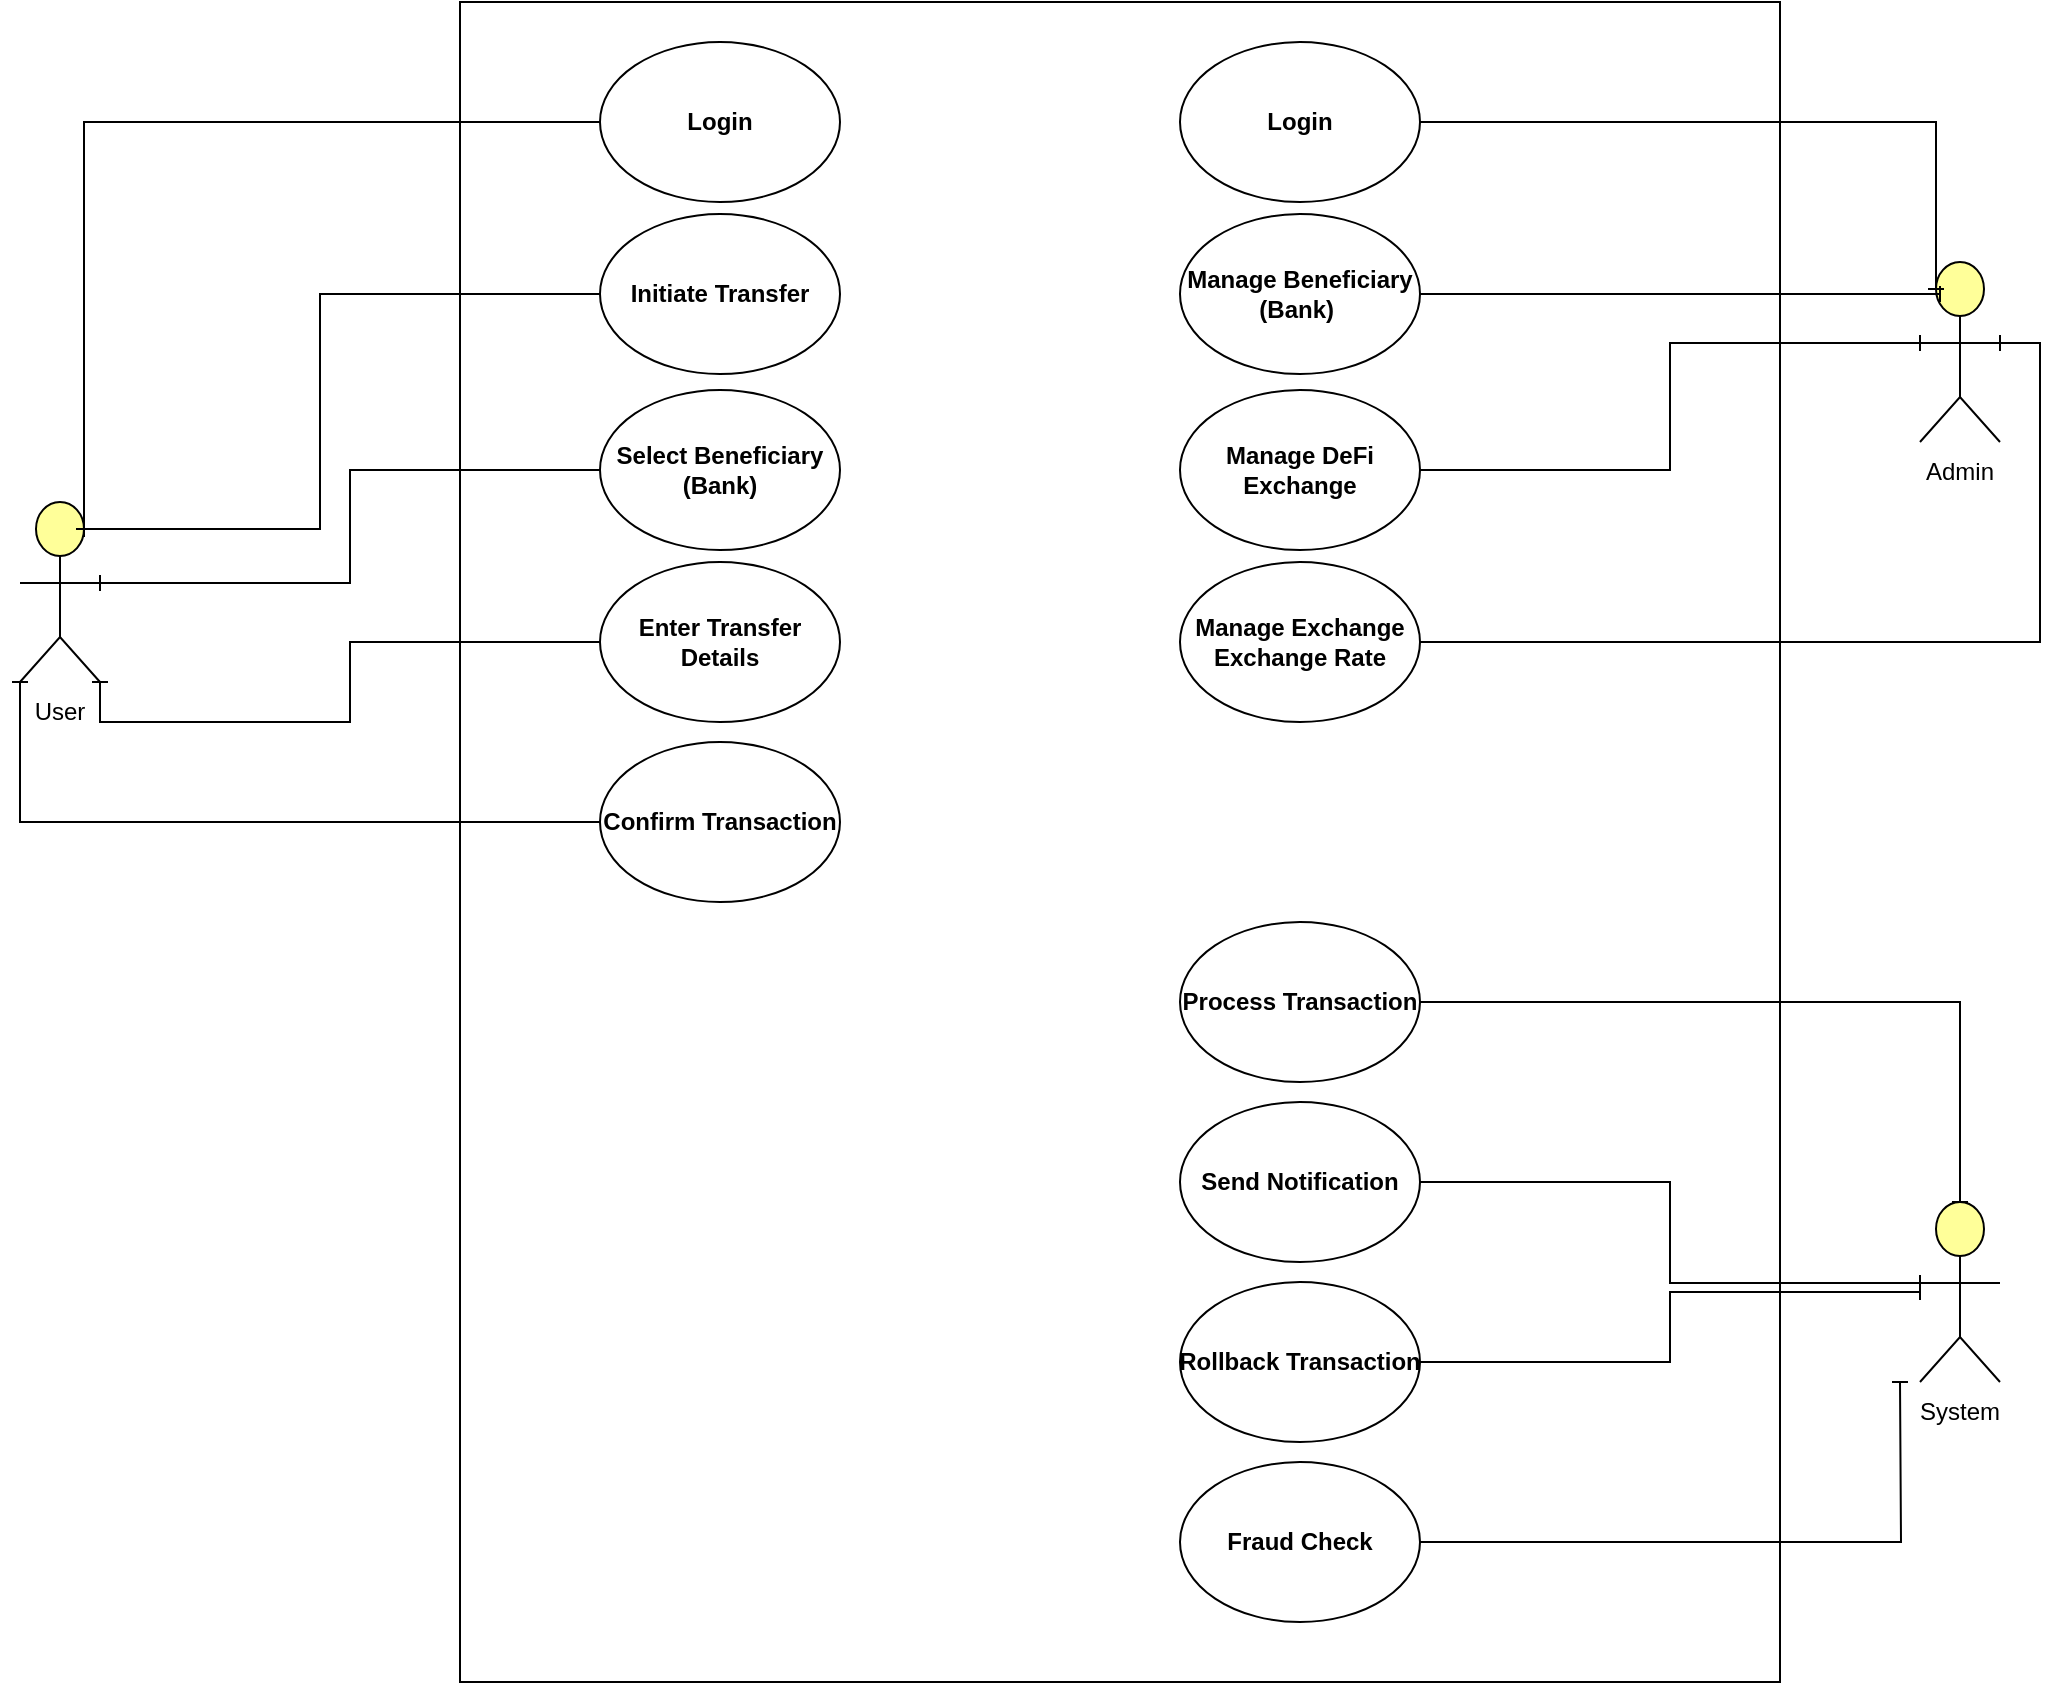 <mxfile version="23.1.3" type="github">
  <diagram name="Page-1" id="67M1APjgp8h2Bc2o7A60">
    <mxGraphModel dx="2200" dy="1065" grid="1" gridSize="10" guides="1" tooltips="1" connect="1" arrows="1" fold="1" page="1" pageScale="1" pageWidth="850" pageHeight="1100" math="0" shadow="0">
      <root>
        <mxCell id="0" />
        <mxCell id="1" parent="0" />
        <mxCell id="rv1Pi111y5SHZij0_mMK-41" value="" style="rounded=0;whiteSpace=wrap;html=1;" vertex="1" parent="1">
          <mxGeometry x="370" y="50" width="660" height="840" as="geometry" />
        </mxCell>
        <mxCell id="rv1Pi111y5SHZij0_mMK-4" value="&lt;b&gt;Login&lt;/b&gt;" style="ellipse;whiteSpace=wrap;html=1;" vertex="1" parent="1">
          <mxGeometry x="440" y="70" width="120" height="80" as="geometry" />
        </mxCell>
        <mxCell id="rv1Pi111y5SHZij0_mMK-5" value="&lt;b&gt;Initiate Transfer&lt;/b&gt;" style="ellipse;whiteSpace=wrap;html=1;" vertex="1" parent="1">
          <mxGeometry x="440" y="156" width="120" height="80" as="geometry" />
        </mxCell>
        <mxCell id="rv1Pi111y5SHZij0_mMK-6" value="&lt;b&gt;Select Beneficiary (Bank)&lt;/b&gt;" style="ellipse;whiteSpace=wrap;html=1;" vertex="1" parent="1">
          <mxGeometry x="440" y="244" width="120" height="80" as="geometry" />
        </mxCell>
        <mxCell id="rv1Pi111y5SHZij0_mMK-7" value="&lt;b&gt;Enter Transfer Details&lt;/b&gt;" style="ellipse;whiteSpace=wrap;html=1;" vertex="1" parent="1">
          <mxGeometry x="440" y="330" width="120" height="80" as="geometry" />
        </mxCell>
        <mxCell id="rv1Pi111y5SHZij0_mMK-8" value="&lt;b&gt;Confirm Transaction&lt;/b&gt;" style="ellipse;whiteSpace=wrap;html=1;" vertex="1" parent="1">
          <mxGeometry x="440" y="420" width="120" height="80" as="geometry" />
        </mxCell>
        <mxCell id="rv1Pi111y5SHZij0_mMK-11" value="" style="group" vertex="1" connectable="0" parent="1">
          <mxGeometry x="1090" y="180" width="60" height="120" as="geometry" />
        </mxCell>
        <mxCell id="rv1Pi111y5SHZij0_mMK-3" value="" style="html=1;outlineConnect=0;whiteSpace=wrap;fillColor=#ffff99;verticalLabelPosition=bottom;verticalAlign=top;align=center;shape=mxgraph.archimate3.actor;" vertex="1" parent="rv1Pi111y5SHZij0_mMK-11">
          <mxGeometry x="10" width="40" height="90" as="geometry" />
        </mxCell>
        <mxCell id="rv1Pi111y5SHZij0_mMK-10" value="Admin" style="text;html=1;align=center;verticalAlign=middle;whiteSpace=wrap;rounded=0;" vertex="1" parent="rv1Pi111y5SHZij0_mMK-11">
          <mxGeometry y="90" width="60" height="30" as="geometry" />
        </mxCell>
        <mxCell id="rv1Pi111y5SHZij0_mMK-12" value="" style="group" vertex="1" connectable="0" parent="1">
          <mxGeometry x="140" y="300" width="60" height="120" as="geometry" />
        </mxCell>
        <mxCell id="rv1Pi111y5SHZij0_mMK-13" value="" style="html=1;outlineConnect=0;whiteSpace=wrap;fillColor=#ffff99;verticalLabelPosition=bottom;verticalAlign=top;align=center;shape=mxgraph.archimate3.actor;" vertex="1" parent="rv1Pi111y5SHZij0_mMK-12">
          <mxGeometry x="10" width="40" height="90" as="geometry" />
        </mxCell>
        <mxCell id="rv1Pi111y5SHZij0_mMK-14" value="User" style="text;html=1;align=center;verticalAlign=middle;whiteSpace=wrap;rounded=0;" vertex="1" parent="rv1Pi111y5SHZij0_mMK-12">
          <mxGeometry y="90" width="60" height="30" as="geometry" />
        </mxCell>
        <mxCell id="rv1Pi111y5SHZij0_mMK-15" value="&lt;b&gt;Login&lt;/b&gt;" style="ellipse;whiteSpace=wrap;html=1;" vertex="1" parent="1">
          <mxGeometry x="730" y="70" width="120" height="80" as="geometry" />
        </mxCell>
        <mxCell id="rv1Pi111y5SHZij0_mMK-20" style="edgeStyle=orthogonalEdgeStyle;rounded=0;orthogonalLoop=1;jettySize=auto;html=1;exitX=1;exitY=0.5;exitDx=0;exitDy=0;endArrow=baseDash;endFill=0;" edge="1" parent="1" source="rv1Pi111y5SHZij0_mMK-16">
          <mxGeometry relative="1" as="geometry">
            <mxPoint x="1110" y="196" as="targetPoint" />
          </mxGeometry>
        </mxCell>
        <mxCell id="rv1Pi111y5SHZij0_mMK-16" value="&lt;b&gt;Manage&amp;nbsp;&lt;/b&gt;&lt;b style=&quot;border-color: var(--border-color);&quot;&gt;Beneficiary&lt;/b&gt;&lt;b&gt;&lt;br&gt;(Bank)&amp;nbsp;&lt;/b&gt;" style="ellipse;whiteSpace=wrap;html=1;" vertex="1" parent="1">
          <mxGeometry x="730" y="156" width="120" height="80" as="geometry" />
        </mxCell>
        <mxCell id="rv1Pi111y5SHZij0_mMK-21" style="edgeStyle=orthogonalEdgeStyle;rounded=0;orthogonalLoop=1;jettySize=auto;html=1;entryX=0;entryY=0.45;entryDx=0;entryDy=0;entryPerimeter=0;endArrow=baseDash;endFill=0;" edge="1" parent="1" source="rv1Pi111y5SHZij0_mMK-17" target="rv1Pi111y5SHZij0_mMK-3">
          <mxGeometry relative="1" as="geometry">
            <mxPoint x="1040" y="260" as="targetPoint" />
          </mxGeometry>
        </mxCell>
        <mxCell id="rv1Pi111y5SHZij0_mMK-17" value="&lt;b&gt;Manage DeFi Exchange&lt;/b&gt;" style="ellipse;whiteSpace=wrap;html=1;" vertex="1" parent="1">
          <mxGeometry x="730" y="244" width="120" height="80" as="geometry" />
        </mxCell>
        <mxCell id="rv1Pi111y5SHZij0_mMK-18" value="&lt;b&gt;Manage Exchange Exchange Rate&lt;/b&gt;" style="ellipse;whiteSpace=wrap;html=1;" vertex="1" parent="1">
          <mxGeometry x="730" y="330" width="120" height="80" as="geometry" />
        </mxCell>
        <mxCell id="rv1Pi111y5SHZij0_mMK-19" style="edgeStyle=orthogonalEdgeStyle;rounded=0;orthogonalLoop=1;jettySize=auto;html=1;entryX=0.2;entryY=0.15;entryDx=0;entryDy=0;entryPerimeter=0;endArrow=baseDash;endFill=0;" edge="1" parent="1" source="rv1Pi111y5SHZij0_mMK-15" target="rv1Pi111y5SHZij0_mMK-3">
          <mxGeometry relative="1" as="geometry" />
        </mxCell>
        <mxCell id="rv1Pi111y5SHZij0_mMK-22" style="edgeStyle=orthogonalEdgeStyle;rounded=0;orthogonalLoop=1;jettySize=auto;html=1;entryX=1;entryY=0.45;entryDx=0;entryDy=0;entryPerimeter=0;endArrow=baseDash;endFill=0;" edge="1" parent="1" source="rv1Pi111y5SHZij0_mMK-18" target="rv1Pi111y5SHZij0_mMK-3">
          <mxGeometry relative="1" as="geometry" />
        </mxCell>
        <mxCell id="rv1Pi111y5SHZij0_mMK-23" style="edgeStyle=orthogonalEdgeStyle;rounded=0;orthogonalLoop=1;jettySize=auto;html=1;entryX=0.8;entryY=0.15;entryDx=0;entryDy=0;entryPerimeter=0;endArrow=baseDash;endFill=0;" edge="1" parent="1" source="rv1Pi111y5SHZij0_mMK-4" target="rv1Pi111y5SHZij0_mMK-13">
          <mxGeometry relative="1" as="geometry" />
        </mxCell>
        <mxCell id="rv1Pi111y5SHZij0_mMK-24" style="edgeStyle=orthogonalEdgeStyle;rounded=0;orthogonalLoop=1;jettySize=auto;html=1;entryX=0.8;entryY=0.15;entryDx=0;entryDy=0;entryPerimeter=0;endArrow=baseDash;endFill=0;" edge="1" parent="1" source="rv1Pi111y5SHZij0_mMK-5" target="rv1Pi111y5SHZij0_mMK-13">
          <mxGeometry relative="1" as="geometry">
            <Array as="points">
              <mxPoint x="300" y="196" />
              <mxPoint x="300" y="313" />
            </Array>
          </mxGeometry>
        </mxCell>
        <mxCell id="rv1Pi111y5SHZij0_mMK-25" style="edgeStyle=orthogonalEdgeStyle;rounded=0;orthogonalLoop=1;jettySize=auto;html=1;entryX=1;entryY=0.45;entryDx=0;entryDy=0;entryPerimeter=0;endArrow=baseDash;endFill=0;" edge="1" parent="1" source="rv1Pi111y5SHZij0_mMK-6" target="rv1Pi111y5SHZij0_mMK-13">
          <mxGeometry relative="1" as="geometry" />
        </mxCell>
        <mxCell id="rv1Pi111y5SHZij0_mMK-27" style="edgeStyle=orthogonalEdgeStyle;rounded=0;orthogonalLoop=1;jettySize=auto;html=1;entryX=1;entryY=1;entryDx=0;entryDy=0;entryPerimeter=0;endArrow=baseDash;endFill=0;" edge="1" parent="1" source="rv1Pi111y5SHZij0_mMK-7" target="rv1Pi111y5SHZij0_mMK-13">
          <mxGeometry relative="1" as="geometry" />
        </mxCell>
        <mxCell id="rv1Pi111y5SHZij0_mMK-28" style="edgeStyle=orthogonalEdgeStyle;rounded=0;orthogonalLoop=1;jettySize=auto;html=1;entryX=0;entryY=1;entryDx=0;entryDy=0;entryPerimeter=0;endArrow=baseDash;endFill=0;" edge="1" parent="1" source="rv1Pi111y5SHZij0_mMK-8" target="rv1Pi111y5SHZij0_mMK-13">
          <mxGeometry relative="1" as="geometry" />
        </mxCell>
        <mxCell id="rv1Pi111y5SHZij0_mMK-30" value="" style="group" vertex="1" connectable="0" parent="1">
          <mxGeometry x="1090" y="650" width="60" height="120" as="geometry" />
        </mxCell>
        <mxCell id="rv1Pi111y5SHZij0_mMK-31" value="" style="html=1;outlineConnect=0;whiteSpace=wrap;fillColor=#ffff99;verticalLabelPosition=bottom;verticalAlign=top;align=center;shape=mxgraph.archimate3.actor;" vertex="1" parent="rv1Pi111y5SHZij0_mMK-30">
          <mxGeometry x="10" width="40" height="90" as="geometry" />
        </mxCell>
        <mxCell id="rv1Pi111y5SHZij0_mMK-32" value="System" style="text;html=1;align=center;verticalAlign=middle;whiteSpace=wrap;rounded=0;" vertex="1" parent="rv1Pi111y5SHZij0_mMK-30">
          <mxGeometry y="90" width="60" height="30" as="geometry" />
        </mxCell>
        <mxCell id="rv1Pi111y5SHZij0_mMK-37" style="edgeStyle=orthogonalEdgeStyle;rounded=0;orthogonalLoop=1;jettySize=auto;html=1;endArrow=baseDash;endFill=0;" edge="1" parent="1" source="rv1Pi111y5SHZij0_mMK-33" target="rv1Pi111y5SHZij0_mMK-31">
          <mxGeometry relative="1" as="geometry" />
        </mxCell>
        <mxCell id="rv1Pi111y5SHZij0_mMK-33" value="&lt;b&gt;Process Transaction&lt;/b&gt;" style="ellipse;whiteSpace=wrap;html=1;" vertex="1" parent="1">
          <mxGeometry x="730" y="510" width="120" height="80" as="geometry" />
        </mxCell>
        <mxCell id="rv1Pi111y5SHZij0_mMK-34" value="&lt;b&gt;Send Notification&lt;/b&gt;" style="ellipse;whiteSpace=wrap;html=1;" vertex="1" parent="1">
          <mxGeometry x="730" y="600" width="120" height="80" as="geometry" />
        </mxCell>
        <mxCell id="rv1Pi111y5SHZij0_mMK-39" style="edgeStyle=orthogonalEdgeStyle;rounded=0;orthogonalLoop=1;jettySize=auto;html=1;endArrow=baseDash;endFill=0;" edge="1" parent="1" source="rv1Pi111y5SHZij0_mMK-35" target="rv1Pi111y5SHZij0_mMK-31">
          <mxGeometry relative="1" as="geometry" />
        </mxCell>
        <mxCell id="rv1Pi111y5SHZij0_mMK-35" value="&lt;b&gt;Rollback&amp;nbsp;&lt;/b&gt;&lt;b style=&quot;border-color: var(--border-color);&quot;&gt;Transaction&lt;/b&gt;" style="ellipse;whiteSpace=wrap;html=1;" vertex="1" parent="1">
          <mxGeometry x="730" y="690" width="120" height="80" as="geometry" />
        </mxCell>
        <mxCell id="rv1Pi111y5SHZij0_mMK-40" style="edgeStyle=orthogonalEdgeStyle;rounded=0;orthogonalLoop=1;jettySize=auto;html=1;endArrow=baseDash;endFill=0;" edge="1" parent="1" source="rv1Pi111y5SHZij0_mMK-36">
          <mxGeometry relative="1" as="geometry">
            <mxPoint x="1090" y="740" as="targetPoint" />
          </mxGeometry>
        </mxCell>
        <mxCell id="rv1Pi111y5SHZij0_mMK-36" value="&lt;b&gt;Fraud Check&lt;/b&gt;" style="ellipse;whiteSpace=wrap;html=1;" vertex="1" parent="1">
          <mxGeometry x="730" y="780" width="120" height="80" as="geometry" />
        </mxCell>
        <mxCell id="rv1Pi111y5SHZij0_mMK-38" style="edgeStyle=orthogonalEdgeStyle;rounded=0;orthogonalLoop=1;jettySize=auto;html=1;entryX=0;entryY=0.45;entryDx=0;entryDy=0;entryPerimeter=0;endArrow=baseDash;endFill=0;" edge="1" parent="1" source="rv1Pi111y5SHZij0_mMK-34" target="rv1Pi111y5SHZij0_mMK-31">
          <mxGeometry relative="1" as="geometry" />
        </mxCell>
      </root>
    </mxGraphModel>
  </diagram>
</mxfile>
